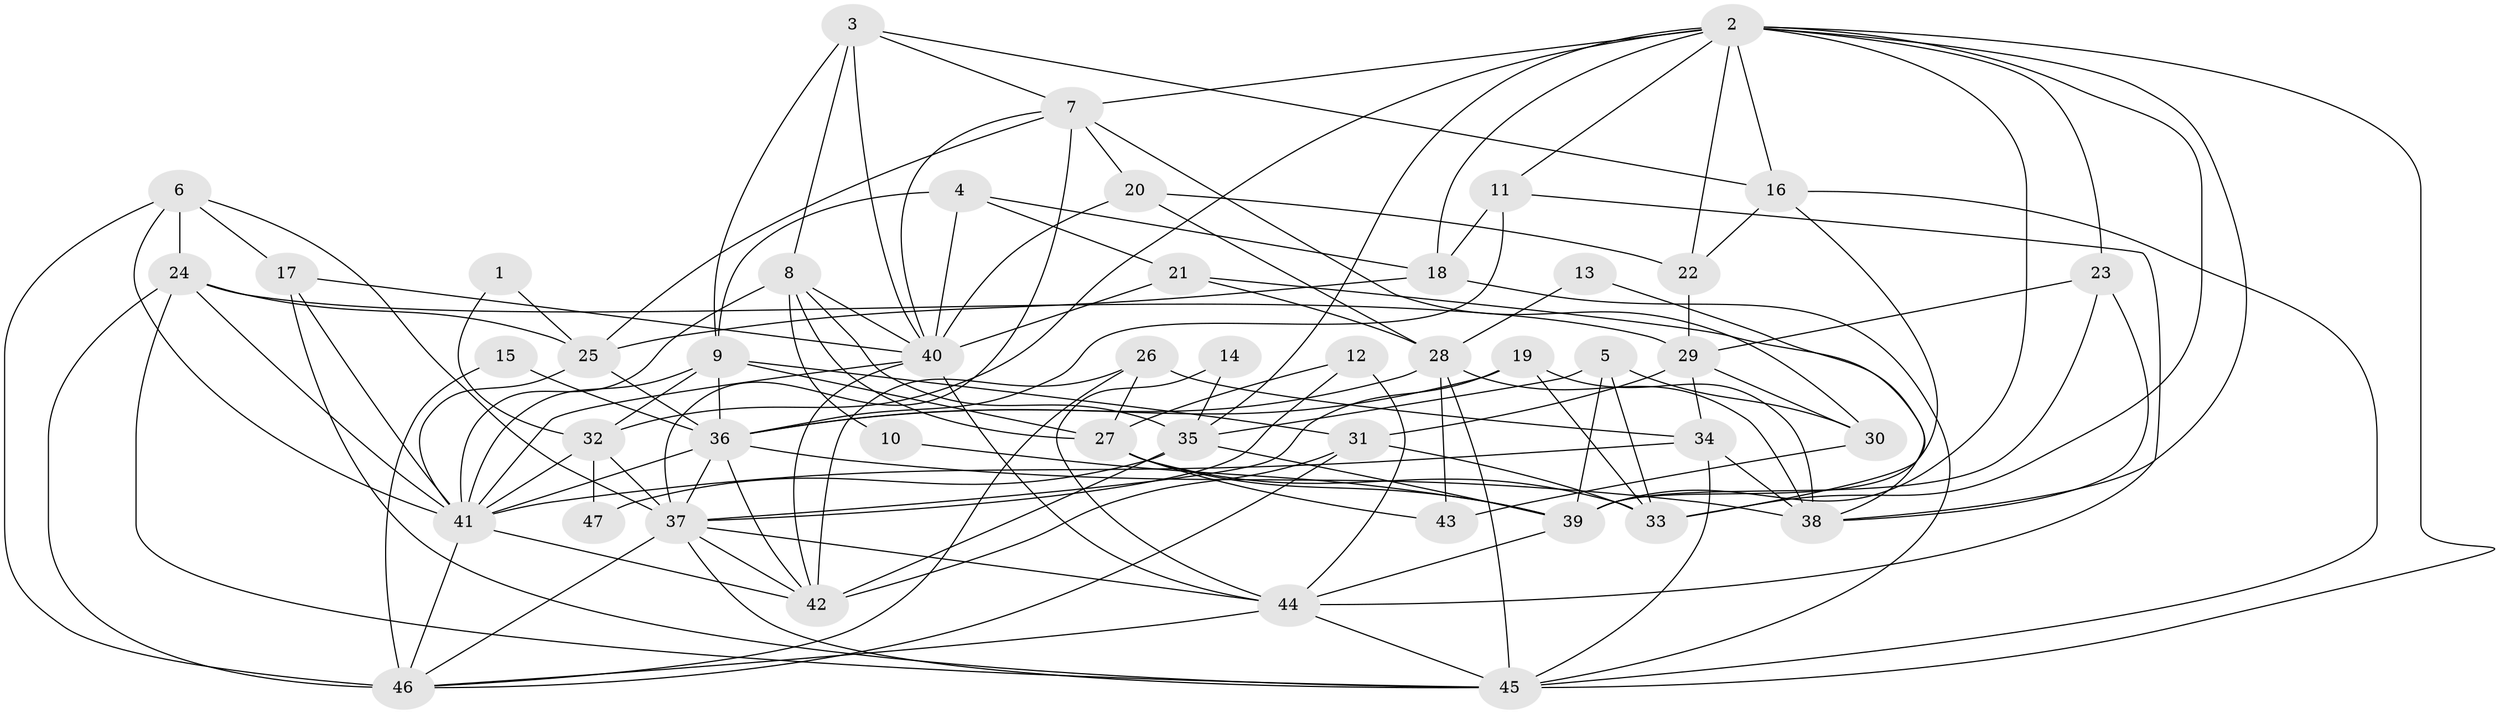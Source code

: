 // original degree distribution, {3: 0.24468085106382978, 7: 0.05319148936170213, 6: 0.0851063829787234, 5: 0.1702127659574468, 4: 0.2872340425531915, 2: 0.14893617021276595, 8: 0.010638297872340425}
// Generated by graph-tools (version 1.1) at 2025/26/03/09/25 03:26:20]
// undirected, 47 vertices, 132 edges
graph export_dot {
graph [start="1"]
  node [color=gray90,style=filled];
  1;
  2;
  3;
  4;
  5;
  6;
  7;
  8;
  9;
  10;
  11;
  12;
  13;
  14;
  15;
  16;
  17;
  18;
  19;
  20;
  21;
  22;
  23;
  24;
  25;
  26;
  27;
  28;
  29;
  30;
  31;
  32;
  33;
  34;
  35;
  36;
  37;
  38;
  39;
  40;
  41;
  42;
  43;
  44;
  45;
  46;
  47;
  1 -- 25 [weight=1.0];
  1 -- 32 [weight=1.0];
  2 -- 7 [weight=1.0];
  2 -- 11 [weight=1.0];
  2 -- 16 [weight=1.0];
  2 -- 18 [weight=1.0];
  2 -- 22 [weight=1.0];
  2 -- 23 [weight=1.0];
  2 -- 32 [weight=1.0];
  2 -- 33 [weight=1.0];
  2 -- 35 [weight=1.0];
  2 -- 38 [weight=1.0];
  2 -- 39 [weight=1.0];
  2 -- 45 [weight=1.0];
  3 -- 7 [weight=1.0];
  3 -- 8 [weight=1.0];
  3 -- 9 [weight=1.0];
  3 -- 16 [weight=1.0];
  3 -- 40 [weight=1.0];
  4 -- 9 [weight=1.0];
  4 -- 18 [weight=1.0];
  4 -- 21 [weight=1.0];
  4 -- 40 [weight=2.0];
  5 -- 30 [weight=1.0];
  5 -- 33 [weight=1.0];
  5 -- 35 [weight=1.0];
  5 -- 39 [weight=1.0];
  6 -- 17 [weight=1.0];
  6 -- 24 [weight=1.0];
  6 -- 37 [weight=1.0];
  6 -- 41 [weight=1.0];
  6 -- 46 [weight=1.0];
  7 -- 20 [weight=1.0];
  7 -- 25 [weight=1.0];
  7 -- 30 [weight=1.0];
  7 -- 37 [weight=1.0];
  7 -- 40 [weight=1.0];
  8 -- 10 [weight=1.0];
  8 -- 27 [weight=1.0];
  8 -- 35 [weight=1.0];
  8 -- 40 [weight=1.0];
  8 -- 41 [weight=1.0];
  9 -- 27 [weight=1.0];
  9 -- 31 [weight=1.0];
  9 -- 32 [weight=1.0];
  9 -- 36 [weight=1.0];
  9 -- 41 [weight=1.0];
  10 -- 39 [weight=1.0];
  11 -- 18 [weight=1.0];
  11 -- 36 [weight=2.0];
  11 -- 44 [weight=1.0];
  12 -- 27 [weight=1.0];
  12 -- 37 [weight=1.0];
  12 -- 44 [weight=1.0];
  13 -- 28 [weight=1.0];
  13 -- 33 [weight=1.0];
  14 -- 35 [weight=1.0];
  14 -- 44 [weight=1.0];
  15 -- 36 [weight=1.0];
  15 -- 46 [weight=1.0];
  16 -- 22 [weight=1.0];
  16 -- 39 [weight=1.0];
  16 -- 45 [weight=1.0];
  17 -- 40 [weight=1.0];
  17 -- 41 [weight=1.0];
  17 -- 45 [weight=1.0];
  18 -- 25 [weight=1.0];
  18 -- 45 [weight=1.0];
  19 -- 33 [weight=1.0];
  19 -- 36 [weight=1.0];
  19 -- 37 [weight=1.0];
  19 -- 38 [weight=1.0];
  20 -- 22 [weight=1.0];
  20 -- 28 [weight=1.0];
  20 -- 40 [weight=2.0];
  21 -- 28 [weight=1.0];
  21 -- 38 [weight=1.0];
  21 -- 40 [weight=1.0];
  22 -- 29 [weight=2.0];
  23 -- 29 [weight=1.0];
  23 -- 38 [weight=1.0];
  23 -- 39 [weight=1.0];
  24 -- 25 [weight=1.0];
  24 -- 29 [weight=1.0];
  24 -- 41 [weight=1.0];
  24 -- 45 [weight=1.0];
  24 -- 46 [weight=1.0];
  25 -- 36 [weight=1.0];
  25 -- 41 [weight=1.0];
  26 -- 27 [weight=1.0];
  26 -- 34 [weight=1.0];
  26 -- 42 [weight=2.0];
  26 -- 46 [weight=1.0];
  27 -- 33 [weight=1.0];
  27 -- 39 [weight=1.0];
  27 -- 43 [weight=1.0];
  28 -- 36 [weight=1.0];
  28 -- 38 [weight=1.0];
  28 -- 43 [weight=1.0];
  28 -- 45 [weight=1.0];
  29 -- 30 [weight=1.0];
  29 -- 31 [weight=1.0];
  29 -- 34 [weight=1.0];
  30 -- 43 [weight=1.0];
  31 -- 33 [weight=1.0];
  31 -- 42 [weight=1.0];
  31 -- 46 [weight=1.0];
  32 -- 37 [weight=1.0];
  32 -- 41 [weight=1.0];
  32 -- 47 [weight=1.0];
  34 -- 38 [weight=1.0];
  34 -- 41 [weight=1.0];
  34 -- 45 [weight=1.0];
  35 -- 39 [weight=1.0];
  35 -- 42 [weight=1.0];
  35 -- 47 [weight=1.0];
  36 -- 37 [weight=1.0];
  36 -- 38 [weight=1.0];
  36 -- 41 [weight=1.0];
  36 -- 42 [weight=1.0];
  37 -- 42 [weight=1.0];
  37 -- 44 [weight=1.0];
  37 -- 45 [weight=1.0];
  37 -- 46 [weight=1.0];
  39 -- 44 [weight=1.0];
  40 -- 41 [weight=1.0];
  40 -- 42 [weight=1.0];
  40 -- 44 [weight=1.0];
  41 -- 42 [weight=1.0];
  41 -- 46 [weight=1.0];
  44 -- 45 [weight=1.0];
  44 -- 46 [weight=1.0];
}
